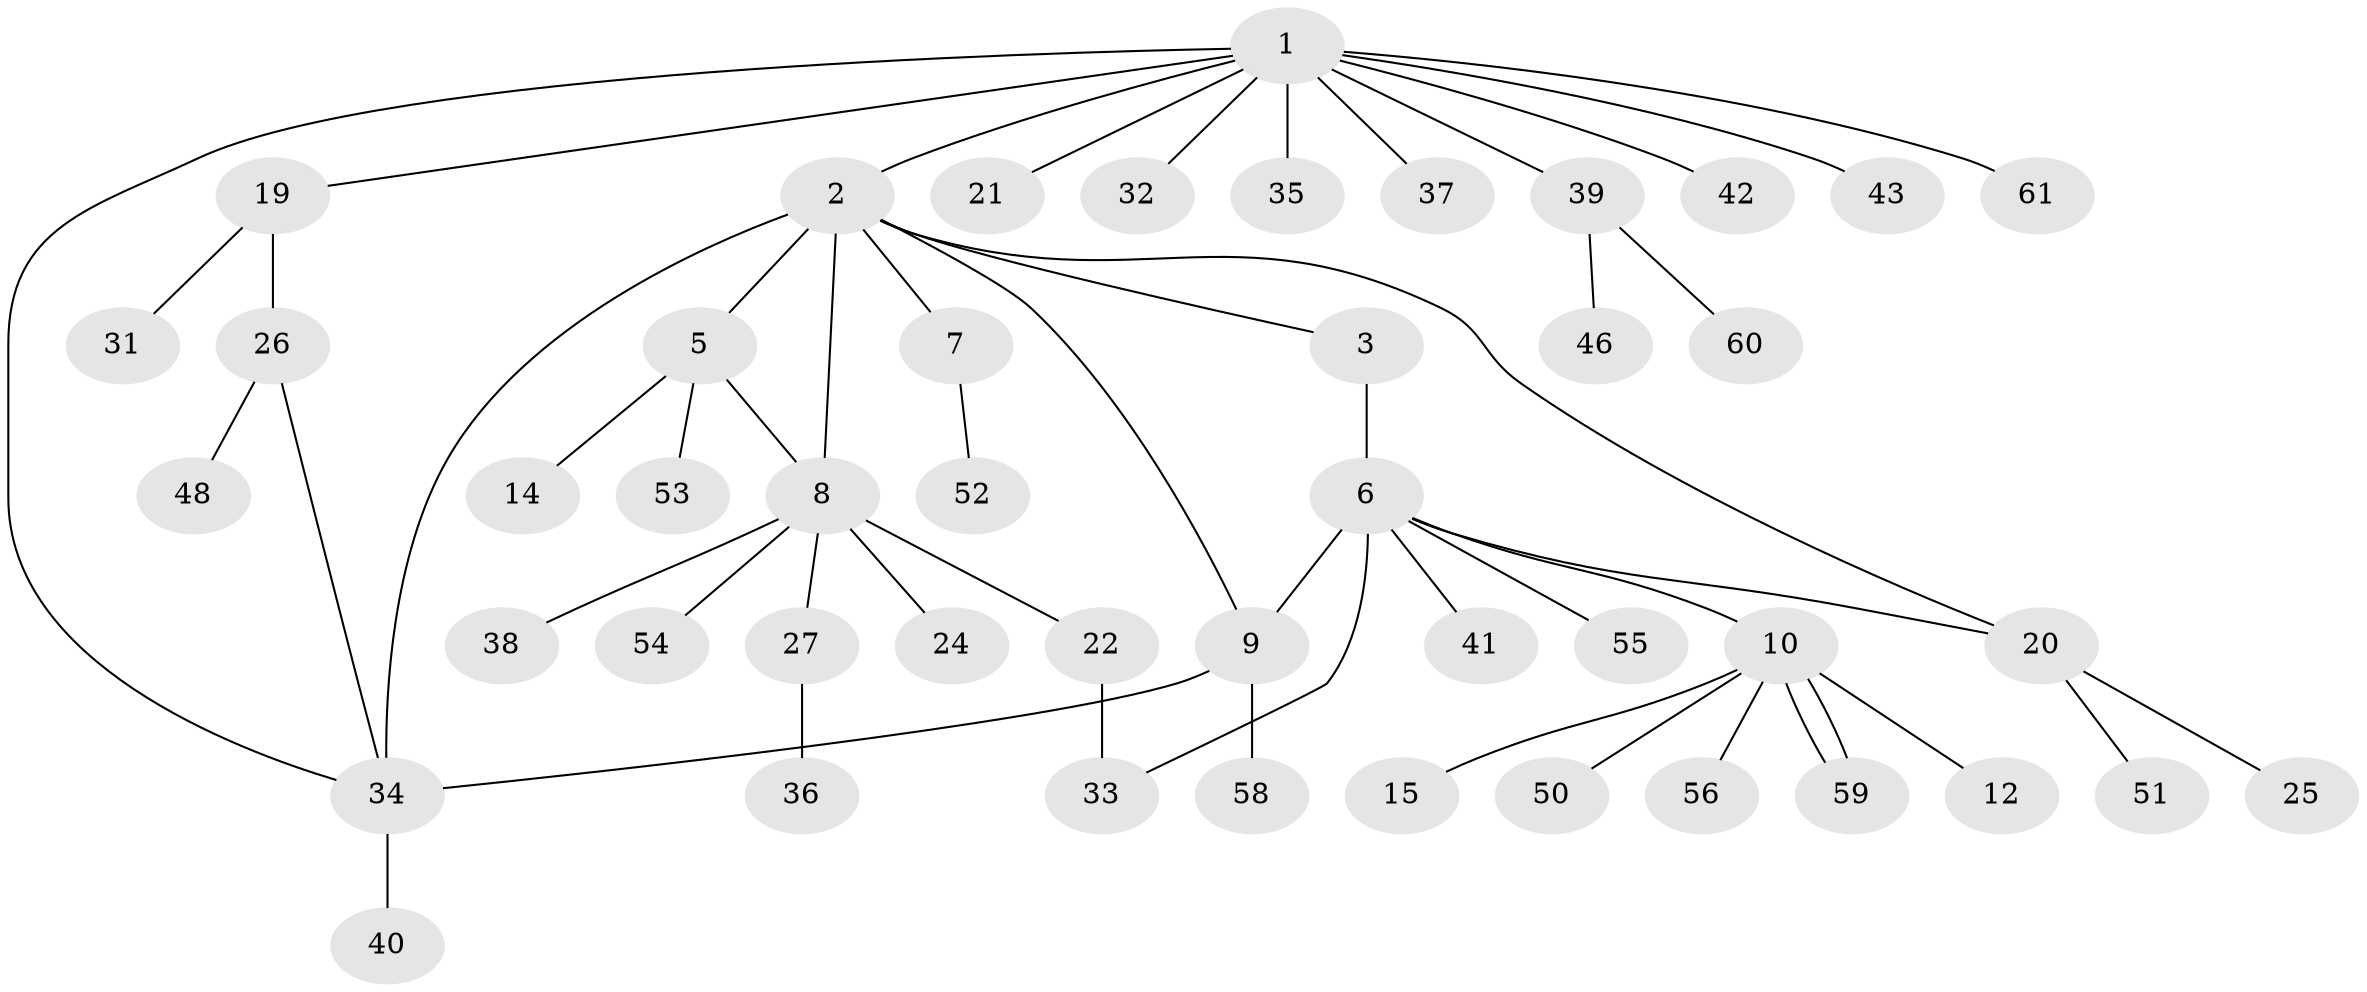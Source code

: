 // original degree distribution, {11: 0.016129032258064516, 9: 0.03225806451612903, 2: 0.20967741935483872, 5: 0.03225806451612903, 8: 0.03225806451612903, 4: 0.08064516129032258, 1: 0.5645161290322581, 3: 0.03225806451612903}
// Generated by graph-tools (version 1.1) at 2025/41/03/06/25 10:41:52]
// undirected, 46 vertices, 53 edges
graph export_dot {
graph [start="1"]
  node [color=gray90,style=filled];
  1 [super="+4"];
  2 [super="+16"];
  3;
  5 [super="+17"];
  6 [super="+13"];
  7;
  8 [super="+11"];
  9 [super="+18"];
  10 [super="+29"];
  12;
  14;
  15;
  19 [super="+28"];
  20 [super="+30"];
  21 [super="+23"];
  22;
  24;
  25;
  26 [super="+45"];
  27;
  31;
  32;
  33 [super="+49"];
  34 [super="+47"];
  35;
  36;
  37;
  38;
  39 [super="+44"];
  40 [super="+62"];
  41;
  42;
  43;
  46;
  48;
  50;
  51;
  52 [super="+57"];
  53;
  54;
  55;
  56;
  58;
  59;
  60;
  61;
  1 -- 2;
  1 -- 19;
  1 -- 21;
  1 -- 32;
  1 -- 35;
  1 -- 37;
  1 -- 39;
  1 -- 42;
  1 -- 43;
  1 -- 61;
  1 -- 34;
  2 -- 3;
  2 -- 5;
  2 -- 7;
  2 -- 8;
  2 -- 9;
  2 -- 20;
  2 -- 34 [weight=2];
  3 -- 6;
  5 -- 8;
  5 -- 14;
  5 -- 53;
  6 -- 10;
  6 -- 20;
  6 -- 41;
  6 -- 55;
  6 -- 9;
  6 -- 33;
  7 -- 52;
  8 -- 22;
  8 -- 24;
  8 -- 27;
  8 -- 38;
  8 -- 54;
  9 -- 58;
  9 -- 34;
  10 -- 12;
  10 -- 15;
  10 -- 50;
  10 -- 56;
  10 -- 59;
  10 -- 59;
  19 -- 26;
  19 -- 31;
  20 -- 25;
  20 -- 51;
  22 -- 33;
  26 -- 48;
  26 -- 34;
  27 -- 36;
  34 -- 40;
  39 -- 46;
  39 -- 60;
}
